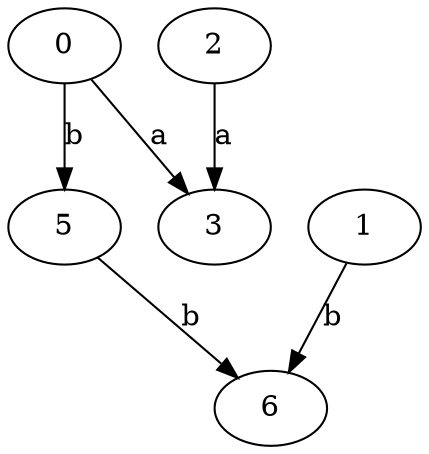 strict digraph  {
0;
1;
2;
3;
5;
6;
0 -> 3  [label=a];
0 -> 5  [label=b];
1 -> 6  [label=b];
2 -> 3  [label=a];
5 -> 6  [label=b];
}

